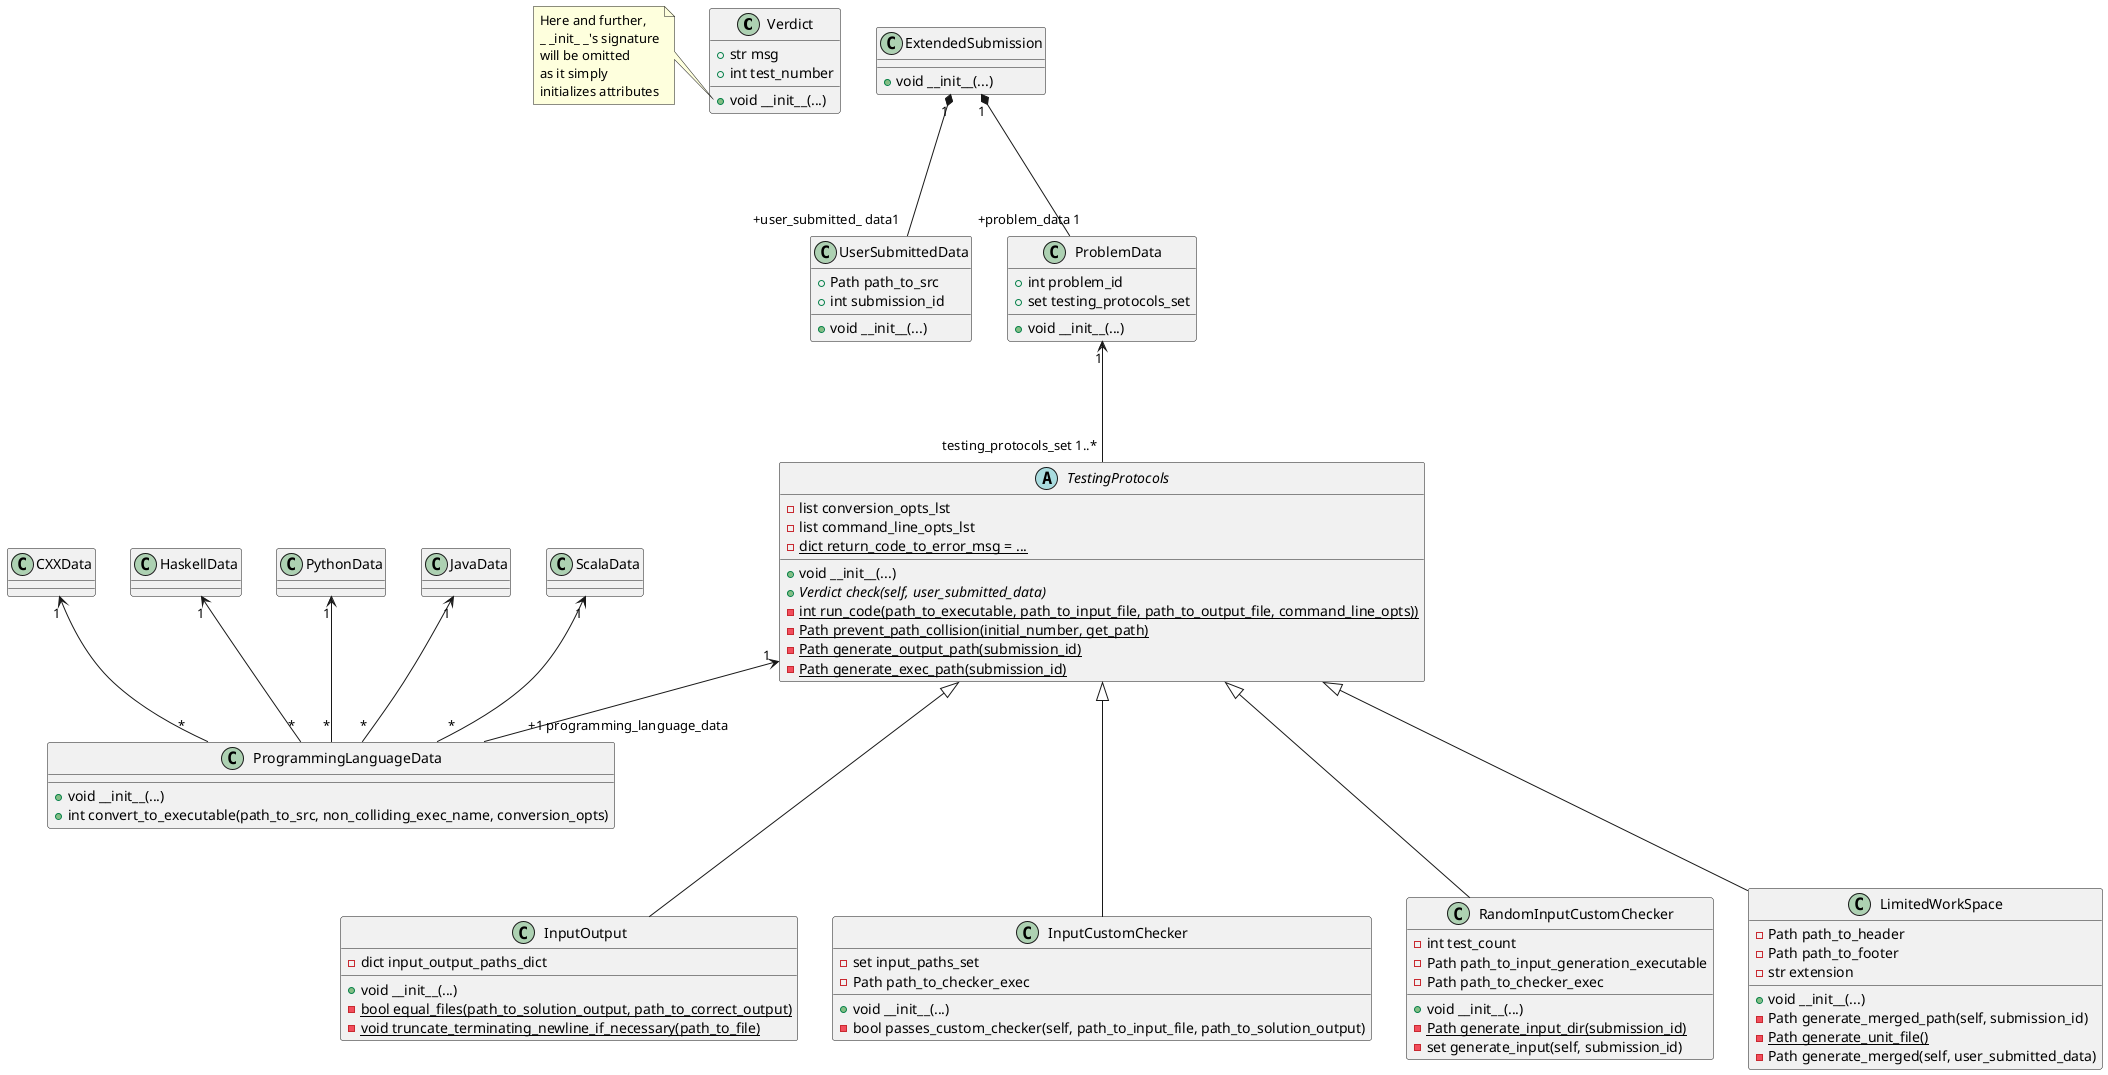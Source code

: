@startuml
'https://plantuml.com/class-diagram

' ============================ AUX ============================

class Verdict {
    +str msg
    +int test_number

    +void __init__(...)
}
note left of Verdict::__init__
Here and further,
_ _init_ _'s signature
will be omitted
as it simply
initializes attributes
end note


class UserSubmittedData {
    +Path path_to_src
    +int submission_id

    +void __init__(...)
}


class ProgrammingLanguageData {
        +void __init__(...)
        +int convert_to_executable(path_to_src, non_colliding_exec_name, conversion_opts)
}

class CXXData

CXXData "1" <-- "*" ProgrammingLanguageData

class HaskellData

HaskellData "1" <-- "*" ProgrammingLanguageData

class PythonData

PythonData "1" <-- "*" ProgrammingLanguageData

class JavaData

JavaData "1" <-- "*" ProgrammingLanguageData

class ScalaData

ScalaData "1" <-- "*" ProgrammingLanguageData

' ========================== PROTOCOLS =========================

abstract class TestingProtocols {
    -list conversion_opts_lst
    -list command_line_opts_lst
    -{static} dict return_code_to_error_msg = ...

    +void __init__(...)
    +{abstract} Verdict check(self, user_submitted_data)
    -{static} int run_code(path_to_executable, path_to_input_file, path_to_output_file, command_line_opts))
    -{static} Path prevent_path_collision(initial_number, get_path)
    -{static} Path generate_output_path(submission_id)
    -{static} Path generate_exec_path(submission_id)
}

TestingProtocols "1" <-- "+1 programming_language_data" ProgrammingLanguageData

class InputOutput {
    -dict input_output_paths_dict

    +void __init__(...)
    -{static} bool equal_files(path_to_solution_output, path_to_correct_output)
    -{static} void truncate_terminating_newline_if_necessary(path_to_file)
}

class InputCustomChecker {
    -set input_paths_set
    -Path path_to_checker_exec

    +void __init__(...)
    -bool passes_custom_checker(self, path_to_input_file, path_to_solution_output)
}

class RandomInputCustomChecker {
    -int test_count
    -Path path_to_input_generation_executable
    -Path path_to_checker_exec


    +void __init__(...)
    -{static} Path generate_input_dir(submission_id)
    -set generate_input(self, submission_id)
}

class LimitedWorkSpace {
    -Path path_to_header
    -Path path_to_footer
    -str extension

    +void __init__(...)
    -Path generate_merged_path(self, submission_id)
    -{static} Path generate_unit_file()
    -Path generate_merged(self, user_submitted_data)
}


TestingProtocols <|--- InputCustomChecker
TestingProtocols <|--- RandomInputCustomChecker
TestingProtocols <|--- LimitedWorkSpace
TestingProtocols <|--- InputOutput


' ============================ AUX ============================

class ProblemData {
    +int problem_id
    +set testing_protocols_set

    +void __init__(...)
}

ProblemData "1" <--- "testing_protocols_set 1..*" TestingProtocols


class ExtendedSubmission {
    +void __init__(...)
}

ExtendedSubmission "1" *--- "+problem_data 1" ProblemData
ExtendedSubmission "1" *--- "+user_submitted_ data1" UserSubmittedData

@enduml